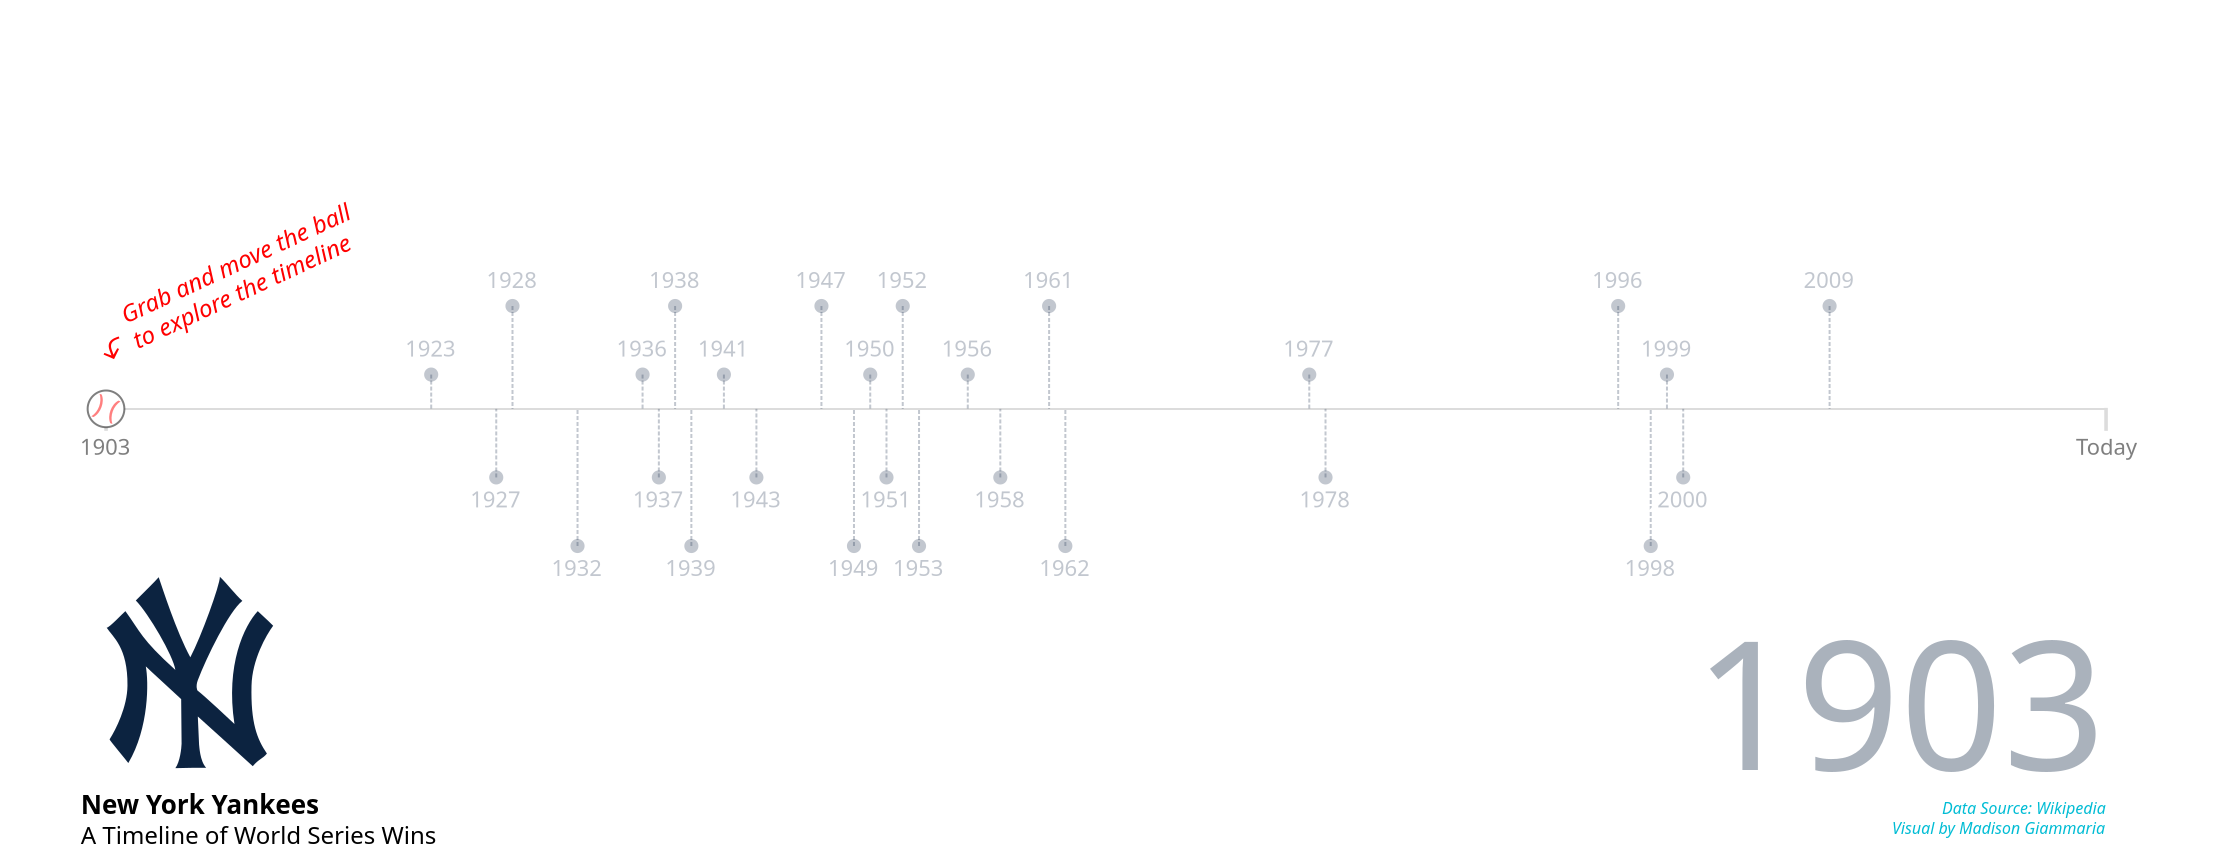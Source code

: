 {
  "$schema": "https://vega.github.io/schema/vega/v5.json",
  "background": "white",
  "padding": {"top": 100, "right": 40, "bottom": 10, "left": 40},
  "width": 1000,
  "height": 240,
  "title": {
    "text": {"signal": "['New York Yankees']"},
    "subtitle": "A Timeline of World Series Wins",
    "orient": "bottom",
    "anchor": "start",
    "dy": -26
  },
  "encode": {"init": {"stroke": {"value": "transparent"}}},
  "signals": [
    {
      "name": "timelineHeight",
      "update": "height/2",
      "description": "height for all timeline markers except for the link lines and link text. The smaller height is to leave space for the link lines and link text"
    },
    {
      "name": "timelinePointSize",
      "value": 50,
      "description": "size of the timeline circle symbols"
    },
    {
      "name": "yPosCount",
      "value": 4,
      "description": "number of increments for staggering vertical placement of timeline marks"
    },
    {
      "name": "xDomainMin",
      "update": "toDate('01/01/1903')",
      "description": "minimum date to use for the x scale"
    },
    {
      "name": "xDomainMax",
      "update": "toDate('01/01/'+year(now()))",
      "description": "maximum data to use for the x scale"
    },
    {
      "name": "yearCounter",
      "update": "abs(+year(xDomainMin)-scrubbedSeason)+1",
      "description": "number of seasons into the timeline according to the ball placement"
    },
    {
      "name": "ballRotationAngleInterval",
      "value": 40,
      "description": "how much the ball should rotate per year"
    },
    {
      "name": "ballRotationAngle",
      "update": "yearCounter*ballRotationAngleInterval",
      "description": "the current ball rotation angle"
    },
    {
      "name": "unit",
      "value": "null",
      "description": "used to obtain properties on the focused mark",
      "on": [
        {"events": "mousemove", "update": "isTuple(group()) ? group() : unit"},
        {"events": "touchmove", "update": "isTuple(group()) ? group() : unit"}
      ]
    },
    {
      "name": "scrubbedSeason",
      "init": "toDate(xDomainMin)",
      "description": "the season that the ball is currently on in the timeline",
      "on": [
        {
          "events": "pointerdown",
          "update": "toDate('01/01/'+utcFormat(invert('x', clamp(x(unit), 0, width)), '%Y'))"
        },
        {
          "events": "touchstart",
          "update": "toDate('01/01/'+utcFormat(invert('x', clamp(x(unit), 0, width)), '%Y'))"
        },
        {
          "events": {
            "type": "pointermove",
            "source": "window",
            "between": [{"type": "pointerdown"}, {"type": "pointerup"}]
          },
          "update": "unit && unit !== {} ?  toDate('01/01/'+utcFormat(invert('x', clamp(x(unit), 0, width)), '%Y')) : scrubbedSeason"
        },
        {
          "events": {
            "type": "touchmove",
            "source": "window",
            "between": [{"type": "pointerdown"}, {"type": "pointerup"}]
          },
          "update": "unit && unit !== {} ?  toDate('01/01/'+utcFormat(invert('x', clamp(x(unit), 0, width)), '%Y')) : scrubbedSeason"
        },
        {"events": "mouseout", "update": "scrubbedSeason"},
        {"events": "touchend", "update": "scrubbedSeason"}
      ]
    },
    {
      "name": "isWinningYear",
      "description": "indicates if the current scrubbed year is a world series win year",
      "update": "data('selected_dataset')[0]['isWinningYear']"
    },
    {
      "name": "latestWinningYear",
      "description": "indicates the last scrubbed world series win year",
      "value": null,
      "on": [
        {
          "events": {"signal": "scrubbedSeason"},
          "update": "isWinningYear ? scrubbedSeason : latestWinningYear"
        }
      ]
    },
    {
      "name": "timer",
      "description": "timer that updates every milisecond",
      "init": "now()",
      "on": [{"events": {"type": "timer", "throttle": 1}, "update": "now()"}]
    },
    {
      "name": "hierarchyFadeInDelay",
      "description": "how long to wait in miliseconds before showing the link paths and node text",
      "value": 500
    },
    {
      "name": "hierarchyFadeInInterval",
      "description": "how long it should take in miliseconds to fade in the link paths and node text",
      "value": 500
    },
    {
      "name": "hierarchyFadeInTimerStart",
      "description": "the start time in miliseconds for the current fade-in of the link paths and node text",
      "value": null,
      "on": [
        {
          "events": {"signal": "isWinningYear"},
          "update": "isWinningYear ? timer+hierarchyFadeInDelay : null"
        },
        {
          "events": {"signal": "latestWinningYear"},
          "update": "isWinningYear ? timer+hierarchyFadeInDelay : null"
        }
      ]
    },
    {
      "name": "hierarchyFadeInTimerEnd",
      "description": "the end time in miliseconds for the current fade-in of the link paths and node text",
      "value": null,
      "on": [
        {
          "events": {"signal": "hierarchyFadeInTimerStart"},
          "update": "isWinningYear ? hierarchyFadeInTimerStart +  hierarchyFadeInInterval + hierarchyFadeInDelay: null"
        }
      ]
    },
    {
      "name": "hierarchyFadeInOpacity",
      "description": "the current opacity between 0 and 1 for the current fade-in of the link paths and node text",
      "value": 0,
      "on": [
        {
          "events": {"signal": "timer"},
          "update": "isWinningYear ? clamp((timer - hierarchyFadeInTimerStart)/(hierarchyFadeInTimerEnd - hierarchyFadeInTimerStart), 0, 1): 0"
        }
      ]
    },
    {
      "name": "yankeesLogoPath",
      "description": "the shape path for the Yankees logo",
      "value": "M2.96361 231.26c11.8781,0.444306 74.5665,-67.1918 83.7622,-74.1069 67.0252,91.7527 68.8827,123.512 223.384,262.9 -9.30088,-63.5203 -119.626,-251.998 -176.841,-310.545 27.9263,-28.2288 86.1657,-84.8907 102.373,-104.1 17.1672,49.3959 78.1812,241.727 141.479,358.18l0 0c48.395,-91.7527 132.938,-324.667 132.16,-359.947 27.6663,25.6126 70.0112,81.1011 100.525,107.635 -59.5783,45.8746 -161.955,255.841 -199.192,354.653 -10.7898,28.6601 -1.85403,45.8746 -1.85403,45.8746 33.3726,25.6126 145.195,130.568 165.675,149.978 -40.9423,-264.663 44.6834,-441.109 104.249,-504.63 9.54548,10.0642 38.3651,34.182 68.8768,65.2846 -31.6402,42.3449 -94.22,152.947 -96.796,268.196 -3.72697,165.857 24.1922,238.201 68.8674,303.484 -19.9819,24.4959 -34.9513,22.8888 -63.2828,56.4646 -44.8276,-41.1574 -215.687,-195.336 -245.729,-222.322l0 0 5.59636 125.275c1.42627,7.31332 3.02979,73.0103 31.6402,104.109 -62.8492,0.0815348 -74.9234,0.0874431 -137.75,1.76068 20.9793,-28.3599 27.4441,-90.1834 27.9263,-109.393l-1.86939 -199.386c-24.7996,-23.7833 -147.323,-135.036 -158.219,-146.451l0 0c13.0219,67.0512 14.8949,275.256 -78.1742,432.299 -7.63828,-10.9859 -85.3504,-103.405 -83.78,-105.872 28.6069,-44.8276 79.084,-145.742 80.0412,-239.964 1.74532,-172.061 -65.4145,-217.301 -93.069,-259.38z"
    }
  ],
  "marks": [
    {
      "name": "yankeeLogo",
      "type": "symbol",
      "source": {"data": [{}]},
      "encode": {
        "enter": {
          "size": {"signal": "0.05"},
          "y": {"signal": "height-105"},
          "shape": {"signal": "yankeesLogoPath"},
          "fill": {"value": "#0C2340"}
        },
        "update": {
          "opacity": {
            "signal": "indexof(['1927', '1932'], toString(year(scrubbedSeason))) >= 0 ? 0 : 1"
          }
        }
      }
    },
    {
      "name": "yearText",
      "type": "text",
      "from": {"data": "selected_dataset"},
      "encode": {
        "enter": {
          "y": {"signal": "height-35"},
          "x": {"signal": "width"},
          "align": {"value": "right"},
          "baseline": {"value": "middle"},
          "fontSize": {"value": 90},
          "font": {"value": "Impact"},
          "fill": {"value": "#0C2340"}
        },
        "update": {
          "text": {"signal": "year(scrubbedSeason)"},
          "opacity": {
            "signal": "indexof(['1998', '2000'], toString(year(scrubbedSeason))) >= 0 ? 0 : isWinningYear ? 1 : 0.35"
          }
        }
      }
    },
    {
      "name": "dataSourceText",
      "type": "text",
      "source": {"data": [{}]},
      "encode": {
        "enter": {
          "y": {"signal": "height+12"},
          "x": {"signal": "width"},
          "align": {"value": "right"},
          "baseline": {"value": "middle"},
          "fontSize": {"value": 8},
          "fill": {"value": "#00bcd4"},
          "text": {"signal": "'Data Source: Wikipedia'"},
          "fontStyle": {"value": "italic"},
          "cursor": {"value": "pointer"}
        },
        "update": {
          "href": {"signal": "'https://en.wikipedia.org/wiki/New_York_Yankees'"}
        }
      }
    },
    {
      "name": "vizByText",
      "type": "text",
      "source": {"data": [{}]},
      "encode": {
        "enter": {
          "y": {"signal": "height+22"},
          "x": {"signal": "width"},
          "align": {"value": "right"},
          "baseline": {"value": "middle"},
          "fontSize": {"value": 8},
          "fill": {"value": "#00bcd4"},
          "text": {"signal": "'Visual by Madison Giammaria'"},
          "fontStyle": {"value": "italic"},
          "cursor": {"value": "pointer"}
        },
        "update": {
          "href": {
            "signal": "'http://www.linkedin.com/in/madison-giammaria-58463b33'"
          }
        }
      }
    },
    {
      "name": "helperArrowText",
      "type": "text",
      "encode": {
        "enter": {
          "x": {"value": 7},
          "y": {"value": 15},
          "text": {"value": "⤴"},
          "fontSize": {"value": 20},
          "fill": {"value": "red"},
          "angle": {"value": 160}
        },
        "update": {"opacity": {"signal": "scrubbedSeason===xDomainMin ? 1 : 0"}}
      }
    },
    {
      "name": "helperText",
      "type": "text",
      "encode": {
        "enter": {
          "x": {"value": 10},
          "y": {"value": 9},
          "fontStyle": {"value": "italic"},
          "text": {
            "signal": "['Grab and move the ball', 'to explore the timeline']"
          },
          "fontSize": {"value": 12},
          "fill": {"value": "red"},
          "angle": {"value": 335}
        },
        "update": {"opacity": {"signal": "scrubbedSeason===xDomainMin ? 1 : 0"}}
      }
    },
    {
      "name": "xAxisTicks",
      "type": "text",
      "from": {"data": "xAxisLabelsData"},
      "encode": {
        "enter": {
          "text": {"value": "|"},
          "x": {"scale": "x", "field": "Season"},
          "y": {"scale": "y", "field": "yPos", "offset": 5},
          "align": {"value": "center"},
          "baseline": {"value": "middle"}
        },
        "update": {
          "fill": {
            "signal": "datum['type'] === 'start' && scrubbedSeason!==xDomainMin ? '#0C2340' : 'gainsboro'"
          },
          "stroke": {
            "signal": "datum['type'] === 'start' && scrubbedSeason!==xDomainMin ? '#0C2340' : 'gainsboro'"
          },
          "strokewidth": {
            "signal": "datum['type'] === 'start' && scrubbedSeason!==xDomainMin ? 2 : 0"
          }
        }
      }
    },
    {
      "name": "xAxisLabels",
      "type": "text",
      "from": {"data": "xAxisLabelsData"},
      "encode": {
        "enter": {
          "opacity": {"value": 0.5},
          "fill": {"value": "#000"},
          "text": {"signal": "datum['label']"},
          "x": {"scale": "x", "field": "Season"},
          "y": {"scale": "y", "field": "yPos", "offset": 20},
          "align": {"value": "center"},
          "baseline": {"value": "middle"}
        }
      }
    },
    {
      "name": "timelineToLinkConnection",
      "type": "rule",
      "from": {"data": "datasetUpdated"},
      "encode": {
        "enter": {
          "stroke": {"value": "#0C2340"},
          "strokeWidth": {"value": 2},
          "x": {"scale": "x", "field": "Season"},
          "y": {"signal": "timelineHeight/2"},
          "y2": {"signal": "datum['yPos'] > 0 ? -20 : timelineHeight+20"}
        },
        "update": {
          "opacity": {
            "signal": "+datum['Year'] === year(scrubbedSeason) ? hierarchyFadeInOpacity : 0"
          }
        }
      }
    },
    {
      "name": "timelineRules",
      "type": "rule",
      "from": {"data": "datasetUpdated"},
      "encode": {
        "enter": {
          "stroke": {"value": "#0C2340"},
          "strokeDash": {"value": [2, 1]},
          "x": {"scale": "x", "field": "Season"},
          "y": {"scale": "y", "field": "yPos"},
          "y2": {"scale": "y", "field": "y2Pos"}
        },
        "update": {"opacity": {"signal": "datum['opacity']"}}
      }
    },
    {
      "name": "timelinePointLabelBackgrounds",
      "type": "text",
      "from": {"data": "datasetUpdated"},
      "encode": {
        "enter": {
          "opacity": {"value": 1},
          "fill": {"value": "#fff"},
          "stroke": {"value": "#fff"},
          "strokeWidth": {"value": 5},
          "text": {"signal": "datum['Year']"},
          "fontWeight": {"value": "400"},
          "fontSize": {"value": 11},
          "x": {"scale": "x", "field": "Season"},
          "y": {
            "scale": "y",
            "field": "yPos",
            "offset": {"signal": "(datum['yPos'] < 0 ? 1 : -1) * 12"}
          },
          "align": {"value": "center"},
          "baseline": {"value": "middle"}
        },
        "update": {
          "fontWeight": {
            "signal": "+datum['Year'] === year(scrubbedSeason) ? 800 : 400"
          },
          "fontSize": {
            "signal": "+datum['Year'] === year(scrubbedSeason) ? 14 : 11"
          }
        }
      }
    },
    {
      "name": "timelinePointLabels",
      "type": "text",
      "from": {"data": "datasetUpdated"},
      "encode": {
        "enter": {
          "text": {"signal": "datum['Year']"},
          "fontWeight": {"value": "400"},
          "fontSize": {"value": 11},
          "fill": {"value": "#0C2340"},
          "x": {"scale": "x", "field": "Season"},
          "y": {
            "scale": "y",
            "field": "yPos",
            "offset": {"signal": "(datum['yPos'] < 0 ? 1 : -1) * 12"}
          },
          "align": {"value": "center"},
          "baseline": {"value": "middle"}
        },
        "update": {
          "opacity": {"signal": "datum['opacity']"},
          "fontWeight": {
            "signal": "+datum['Year'] === year(scrubbedSeason) ? 800 : 400"
          },
          "fontSize": {
            "signal": "+datum['Year'] === year(scrubbedSeason) ? 14 : 11"
          }
        }
      }
    },
    {
      "name": "timelinePoints",
      "type": "symbol",
      "from": {"data": "datasetUpdated"},
      "encode": {
        "enter": {
          "size": {"signal": "timelinePointSize"},
          "fill": {"value": "#0C2340"},
          "x": {"scale": "x", "field": "Season"},
          "y": {"scale": "y", "field": "yPos"}
        },
        "update": {
          "opacity": {
            "signal": "+datum['Year'] === year(scrubbedSeason) ? 0 : datum['opacity']"
          }
        }
      }
    },
    {
      "type": "path",
      "from": {"data": "links"},
      "encode": {
        "update": {
          "path": {"field": "path"},
          "stroke": {"value": "#0C2340"},
          "strokeWidth": {"value": 2},
          "y": {
            "signal": "(datum['source']['yPos'] > 0 ? -0.5*timelineHeight-20 : timelineHeight + 20)"
          },
          "opacity": {"signal": "hierarchyFadeInOpacity"}
        }
      }
    },
    {
      "type": "text",
      "from": {"data": "tree"},
      "encode": {
        "enter": {
          "text": {"signal": "[datum['key']+':', datum['value']]"},
          "fontSize": {"value": 12},
          "baseline": {"value": "middle"},
          "fill": {"value": "#0C2340"}
        },
        "update": {
          "x": {"field": "x"},
          "y": {
            "signal": "(datum['yPos'] > 0 ? -0.5*timelineHeight-40 : timelineHeight + 30+datum['y'])"
          },
          "baseline": {"signal": "datum['yPos'] > 0 ? 'bottom' : 'top'"},
          "dx": {"signal": "datum.children ? -7 : 7"},
          "align": {"value": "center"},
          "opacity": {
            "signal": "datum['depth'] > 0 ? hierarchyFadeInOpacity : 0"
          }
        }
      }
    },
    {
      "name": "progressLine",
      "type": "rect",
      "from": {"data": "scrubberData"},
      "encode": {
        "update": {
          "x": {"scale": "x", "field": "Season"},
          "x2": {"value": 0},
          "y": {"scale": "y", "field": "yPos", "offset": -1},
          "y2": {"scale": "y", "field": "yPos", "offset": 1},
          "fill": {"value": "#0C2340"}
        }
      }
    },
    {
      "name": "scrubberListenerRect",
      "type": "rect",
      "from": {"data": "scrubberData"},
      "encode": {
        "enter": {
          "opacity": {"value": 0},
          "cursor": {"value": "grab"},
          "x": {"value": 0},
          "y": {"signal": "0"},
          "width": {"signal": "width"},
          "height": {"signal": "height/2"}
        }
      }
    },
    {
      "name": "timelineScrubberBackground",
      "type": "symbol",
      "from": {"data": "scrubberData"},
      "encode": {
        "enter": {
          "opacity": {"value": 1},
          "fill": {"value": "#fff"},
          "stroke": {"value": "#000"},
          "strokeWidth": {"value": 1},
          "strokeOpacity": {"value": 0.5},
          "y": {"scale": "y", "field": "yPos"},
          "size": {"value": 337},
          "cursor": {"value": "grab"},
          "shape": {"value": "circle"}
        },
        "update": {"x": {"scale": "x", "field": "Season"}}
      }
    },
    {
      "name": "timelineScrubberForeground",
      "type": "text",
      "from": {"data": "scrubberData"},
      "encode": {
        "enter": {
          "opacity": {"value": 0.5},
          "fill": {"value": "red"},
          "baseline": {"value": "middle"},
          "text": {"value": ") ("},
          "y": {"scale": "y", "field": "yPos"},
          "fontSize": {"value": 14},
          "cursor": {"value": "grab"},
          "align": {"value": "center"}
        },
        "update": {
          "x": {"scale": "x", "field": "Season"},
          "angle": {"signal": "ballRotationAngle"}
        }
      }
    }
  ],
  "scales": [
    {
      "name": "x",
      "type": "time",
      "domain": {
        "fields": [
          {"data": "xAxisLabelsData", "field": "Season"},
          {"data": "datasetUpdated", "field": "Season"},
          {"data": "scrubberData", "field": "Season"}
        ]
      },
      "range": [0, {"signal": "width"}],
      "domainMax": {"signal": "xDomainMax"},
      "domainMin": {"signal": "xDomainMin"}
    },
    {
      "name": "y",
      "type": "linear",
      "domain": {
        "fields": [
          {"data": "xAxisLabelsData", "field": "yPos"},
          {"data": "datasetUpdated", "field": "yPos"},
          {"data": "datasetUpdated", "field": "y2Pos"},
          {"data": "scrubberData", "field": "yPos"}
        ]
      },
      "range": [{"signal": "timelineHeight"}, 0],
      "nice": true,
      "zero": true
    }
  ],
  "axes": [
    {
      "scale": "y",
      "orient": "left",
      "gridColor": "gainsboro",
      "gridScale": "x",
      "grid": true,
      "tickCount": {"signal": "ceil(timelineHeight/40)"},
      "encode": {
        "grid": {
          "update": {"opacity": {"signal": "datum['value'] === 0 ? 1 : 0"}}
        }
      },
      "domain": false,
      "labels": false,
      "maxExtent": 0,
      "minExtent": 0,
      "ticks": false,
      "zindex": 0
    },
    {
      "scale": "y",
      "orient": "left",
      "grid": false,
      "domain": false,
      "labels": false,
      "ticks": false,
      "labelOverlap": true,
      "tickCount": {"signal": "ceil(timelineHeight/40)"},
      "zindex": 0
    }
  ],
  "data": [
    {
      "name": "dataset",
      "values": [
        {
          "Season": "1923",
          "Manager": "Miller Huggins",
          "Opponent": "New York Giants",
          "Series score": "4-2",
          "Record": "98-54"
        },
        {
          "Season": "1927",
          "Manager": "Miller Huggins",
          "Opponent": "Pittsburgh Pirates",
          "Series score": "4-0",
          "Record": "110-44"
        },
        {
          "Season": "1928",
          "Manager": "Miller Huggins",
          "Opponent": "St. Louis Cardinals",
          "Series score": "4-0",
          "Record": "101-53"
        },
        {
          "Season": "1932",
          "Manager": "Joe McCarthy",
          "Opponent": "Chicago Cubs",
          "Series score": "4-0",
          "Record": "107-47"
        },
        {
          "Season": "1936",
          "Manager": "Joe McCarthy",
          "Opponent": "New York Giants",
          "Series score": "4-2",
          "Record": "102-51"
        },
        {
          "Season": "1937",
          "Manager": "Joe McCarthy",
          "Opponent": "New York Giants",
          "Series score": "4-1",
          "Record": "102-52"
        },
        {
          "Season": "1938",
          "Manager": "Joe McCarthy",
          "Opponent": "Chicago Cubs",
          "Series score": "4-0",
          "Record": "99-53"
        },
        {
          "Season": "1939",
          "Manager": "Joe McCarthy",
          "Opponent": "Cincinnati Reds",
          "Series score": "4-0",
          "Record": "106-45"
        },
        {
          "Season": "1941",
          "Manager": "Joe McCarthy",
          "Opponent": "Brooklyn Dodgers",
          "Series score": "4-1",
          "Record": "101-53"
        },
        {
          "Season": "1943",
          "Manager": "Joe McCarthy",
          "Opponent": "St. Louis Cardinals",
          "Series score": "4-1",
          "Record": "98-56"
        },
        {
          "Season": "1947",
          "Manager": "Bucky Harris",
          "Opponent": "Brooklyn Dodgers",
          "Series score": "4-3",
          "Record": "97-57"
        },
        {
          "Season": "1949",
          "Manager": "Casey Stengel",
          "Opponent": "Brooklyn Dodgers",
          "Series score": "4-1",
          "Record": "97-57"
        },
        {
          "Season": "1950",
          "Manager": "Casey Stengel",
          "Opponent": "Philadelphia Phillies",
          "Series score": "4-0",
          "Record": "98-56"
        },
        {
          "Season": "1951",
          "Manager": "Casey Stengel",
          "Opponent": "New York Giants",
          "Series score": "4-2",
          "Record": "98-56"
        },
        {
          "Season": "1952",
          "Manager": "Casey Stengel",
          "Opponent": "Brooklyn Dodgers",
          "Series score": "4-3",
          "Record": "95-59"
        },
        {
          "Season": "1953",
          "Manager": "Casey Stengel",
          "Opponent": "Brooklyn Dodgers",
          "Series score": "4-2",
          "Record": "99-51"
        },
        {
          "Season": "1956",
          "Manager": "Casey Stengel",
          "Opponent": "Brooklyn Dodgers",
          "Series score": "4-3",
          "Record": "97-57"
        },
        {
          "Season": "1958",
          "Manager": "Casey Stengel",
          "Opponent": "Milwaukee Braves",
          "Series score": "4-3",
          "Record": "92-62"
        },
        {
          "Season": "1961",
          "Manager": "Ralph Houk",
          "Opponent": "Cincinnati Reds",
          "Series score": "4-1",
          "Record": "109-53"
        },
        {
          "Season": "1962",
          "Manager": "Ralph Houk",
          "Opponent": "San Francisco Giants",
          "Series score": "4-3",
          "Record": "96-66"
        },
        {
          "Season": "1977",
          "Manager": "Billy Martin",
          "Opponent": "Los Angeles Dodgers",
          "Series score": "4-2",
          "Record": "100-62"
        },
        {
          "Season": "1978",
          "Manager": "Bob Lemon",
          "Opponent": "Los Angeles Dodgers",
          "Series score": "4-2",
          "Record": "100-63"
        },
        {
          "Season": "1996",
          "Manager": "Joe Torre",
          "Opponent": "Atlanta Braves",
          "Series score": "4-2",
          "Record": "92-70"
        },
        {
          "Season": "1998",
          "Manager": "Joe Torre",
          "Opponent": "San Diego Padres",
          "Series score": "4-0",
          "Record": "114-48"
        },
        {
          "Season": "1999",
          "Manager": "Joe Torre",
          "Opponent": "Atlanta Braves",
          "Series score": "4-0",
          "Record": "98-64"
        },
        {
          "Season": "2000",
          "Manager": "Joe Torre",
          "Opponent": "New York Mets",
          "Series score": "4-1",
          "Record": "87-74"
        },
        {
          "Season": "2009",
          "Manager": "Joe Girardi",
          "Opponent": "Philadelphia Phillies",
          "Series score": "4-2",
          "Record": "103-59"
        }
      ]
    },
    {
      "name": "datasetUpdated",
      "source": "dataset",
      "transform": [
        {"type": "formula", "expr": "toDate(datum['Season'])", "as": "Season"},
        {
          "type": "window",
          "params": [null],
          "as": ["id"],
          "ops": ["row_number"],
          "fields": [null],
          "sort": {"field": [], "order": []}
        },
        {
          "type": "formula",
          "expr": "utcFormat(datum['Season'], '%Y')",
          "as": "Year"
        },
        {
          "type": "formula",
          "expr": "slice(datum['Series score'], -1)=='0'",
          "as": "Sweep"
        },
        {
          "type": "formula",
          "expr": "datum['Series score'] + (datum['Sweep'] ? ' 🧹' : '')",
          "as": "Series score"
        },
        {
          "type": "window",
          "params": [null],
          "as": ["yPos"],
          "ops": ["row_number"],
          "fields": [null],
          "sort": {"field": [], "order": []},
          "groupby": ["Orient"]
        },
        {
          "type": "formula",
          "expr": "datum['yPos']%yPosCount===0 ? yPosCount : (datum['yPos']%yPosCount) ",
          "as": "yPos"
        },
        {
          "type": "formula",
          "expr": "(datum['id']%2 === 0 ? -1 : 1) * datum['yPos']",
          "as": "yPos"
        },
        {"type": "formula", "expr": "0", "as": "y2Pos"},
        {
          "type": "formula",
          "expr": "year(scrubbedSeason) >= datum['Year'] ? 1 : 0.25",
          "as": "opacity"
        },
        {
          "type": "filter",
          "expr": "(isDate(datum['Season']) || (isValid(datum['Season']) && isFinite(+datum['Season']))) && isValid(datum['yPos']) && isFinite(+datum['yPos'])"
        }
      ]
    },
    {
      "name": "xAxisLabelsData",
      "values": [
        {"type": "start", "yPos": 0, "Season": -2114362800000, "label": "1903"},
        {"type": "end", "yPos": 0, "Season": 1704085200000, "label": "Today"}
      ],
      "transform": [
        {"type": "formula", "expr": "0", "as": "yPos"},
        {
          "type": "formula",
          "expr": "datum['type'] === 'start' ? xDomainMin : xDomainMax",
          "as": "Season"
        },
        {
          "type": "formula",
          "expr": "datum['type'] === 'start' ? utcFormat(xDomainMin, '%Y') : 'Today'",
          "as": "label"
        },
        {
          "type": "filter",
          "expr": "(isDate(datum['Season']) || (isValid(datum['Season']) && isFinite(+datum['Season']))) && isValid(datum['yPos']) && isFinite(+datum['yPos'])"
        }
      ]
    },
    {
      "name": "scrubberData",
      "values": [{"type": "scrubber", "Season": -2114362800000, "yPos": 0}],
      "transform": [
        {
          "type": "formula",
          "expr": "toDate('01/01/'+year((scrubbedSeason ? scrubbedSeason : xDomainMin)))",
          "as": "Season"
        },
        {"type": "formula", "expr": "0", "as": "yPos"}
      ]
    },
    {
      "name": "tree",
      "source": "datasetUpdated",
      "transform": [
        {"type": "filter", "expr": "+datum['Year'] === year(scrubbedSeason)"},
        {
          "type": "fold",
          "fields": ["id", "Opponent", "Series score", "Record", "Manager"]
        },
        {"type": "project", "fields": ["id", "Season", "yPos", "key", "value"]},
        {
          "type": "formula",
          "expr": "datum['key'] === 'id' && datum['value'] === datum['id'] ? null : datum['id']",
          "as": "parentId"
        },
        {"type": "window", "ops": ["row_number"], "as": ["rn"]},
        {
          "type": "formula",
          "expr": "datum['parentId'] ? datum['rn']+100 : datum['id']",
          "as": "id"
        },
        {"type": "stratify", "key": "id", "parentKey": "parentId"},
        {
          "type": "tree",
          "method": "tidy",
          "size": [
            {"signal": "timelineHeight*3"},
            {"signal": "timelineHeight/2"}
          ],
          "separation": {"signal": "true"},
          "as": ["x", "y", "depth", "children"]
        },
        {
          "type": "formula",
          "expr": "datum['x']+scale('x', datum['Season'])-(timelineHeight*1.5)",
          "as": "x"
        }
      ]
    },
    {
      "name": "links",
      "source": "tree",
      "transform": [
        {"type": "treelinks"},
        {
          "type": "linkpath",
          "orient": "vertical",
          "sourceY": {
            "expr": "datum['source']['yPos'] > 0 ? datum['target']['y'] : datum['source']['y']"
          },
          "targetY": {
            "expr": "datum['source']['yPos'] > 0 ? datum['source']['y'] : datum['target']['y']"
          },
          "shape": "diagonal"
        }
      ]
    },
    {
      "name": "selected_dataset",
      "source": "scrubberData",
      "transform": [
        {
          "type": "formula",
          "expr": "toString(year(datum['Season']))",
          "as": "Year"
        },
        {
          "type": "lookup",
          "from": "datasetUpdated",
          "key": "Year",
          "fields": ["Year"],
          "as": ["isWinningYear"],
          "values": ["Year"]
        },
        {
          "type": "formula",
          "expr": "isValid(datum['isWinningYear'])",
          "as": "isWinningYear"
        }
      ]
    }
  ]
}